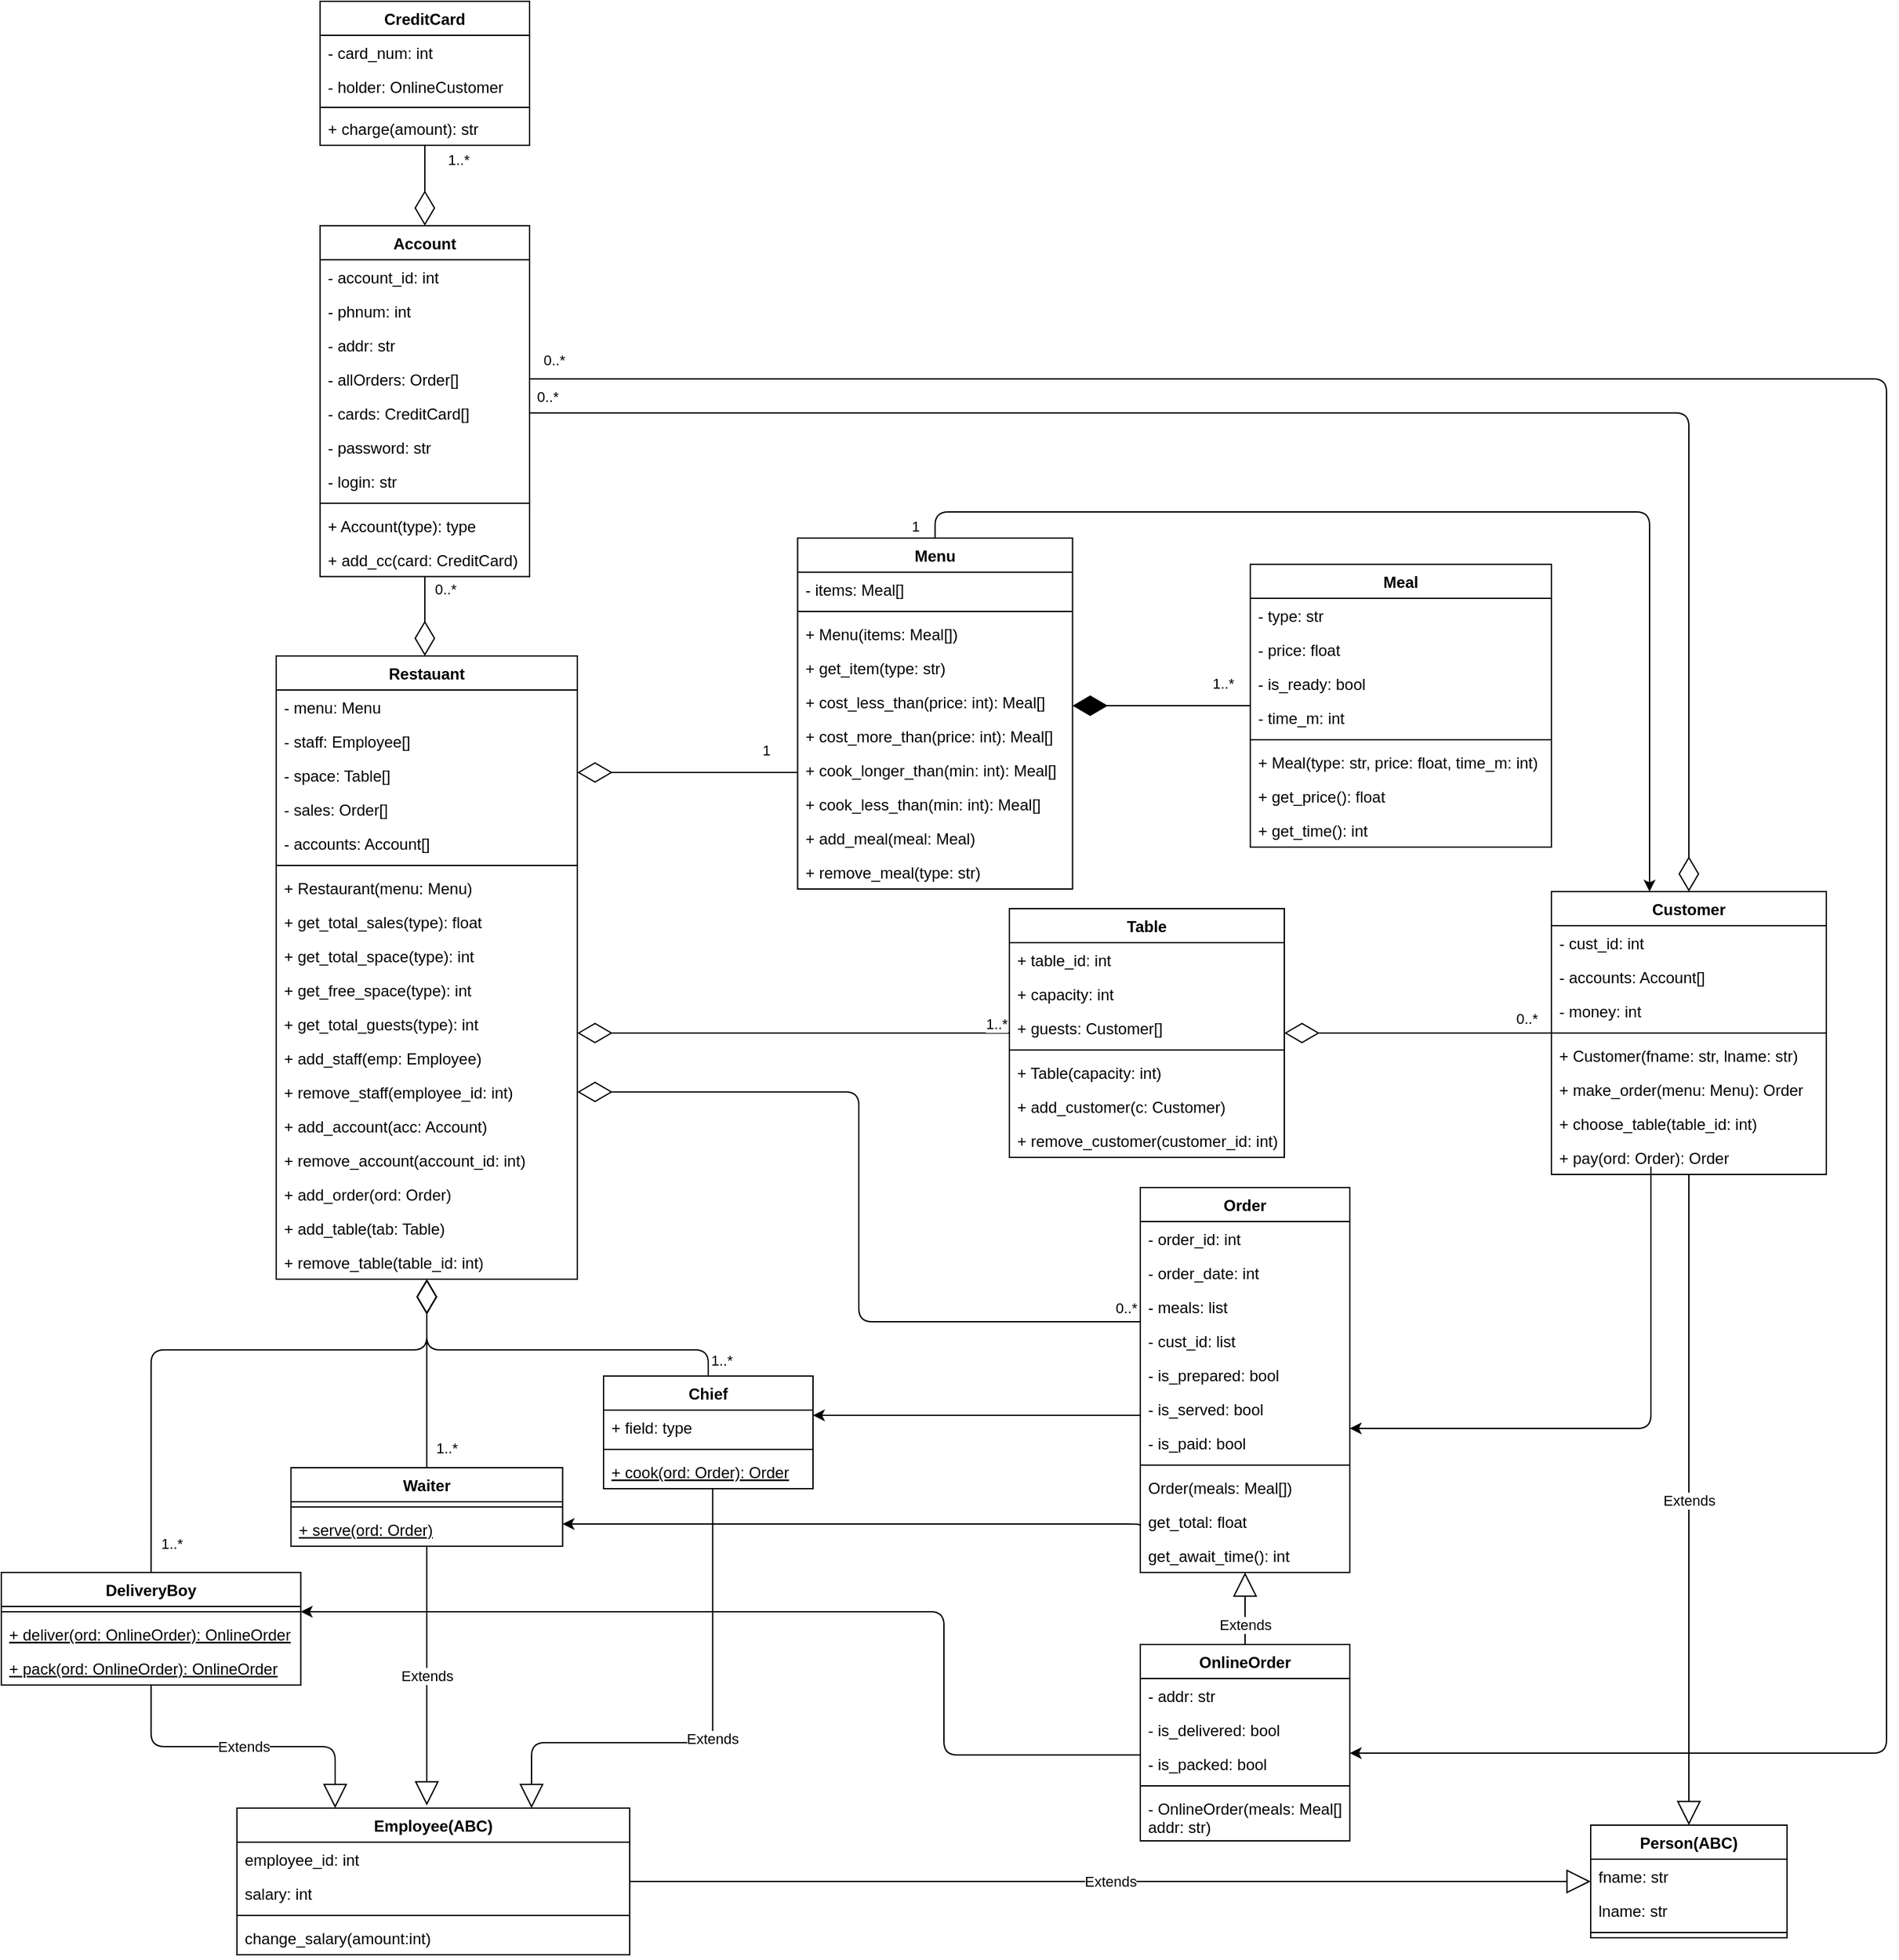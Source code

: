 <mxfile version="14.6.12" type="device"><diagram id="C5RBs43oDa-KdzZeNtuy" name="Page-1"><mxGraphModel dx="1482" dy="381" grid="1" gridSize="10" guides="1" tooltips="1" connect="1" arrows="1" fold="1" page="1" pageScale="1" pageWidth="827" pageHeight="1169" math="0" shadow="0"><root><mxCell id="WIyWlLk6GJQsqaUBKTNV-0"/><mxCell id="WIyWlLk6GJQsqaUBKTNV-1" parent="WIyWlLk6GJQsqaUBKTNV-0"/><mxCell id="6IVgwyMmgzkGukLWkvMQ-4" value="Table" style="swimlane;fontStyle=1;align=center;verticalAlign=top;childLayout=stackLayout;horizontal=1;startSize=26;horizontalStack=0;resizeParent=1;resizeParentMax=0;resizeLast=0;collapsible=1;marginBottom=0;" parent="WIyWlLk6GJQsqaUBKTNV-1" vertex="1"><mxGeometry x="280" y="1053" width="210" height="190" as="geometry"/></mxCell><mxCell id="6IVgwyMmgzkGukLWkvMQ-5" value="+ table_id: int" style="text;strokeColor=none;fillColor=none;align=left;verticalAlign=top;spacingLeft=4;spacingRight=4;overflow=hidden;rotatable=0;points=[[0,0.5],[1,0.5]];portConstraint=eastwest;" parent="6IVgwyMmgzkGukLWkvMQ-4" vertex="1"><mxGeometry y="26" width="210" height="26" as="geometry"/></mxCell><mxCell id="CscqqmLNK9t5abqorVkc-76" value="+ capacity: int" style="text;strokeColor=none;fillColor=none;align=left;verticalAlign=top;spacingLeft=4;spacingRight=4;overflow=hidden;rotatable=0;points=[[0,0.5],[1,0.5]];portConstraint=eastwest;" vertex="1" parent="6IVgwyMmgzkGukLWkvMQ-4"><mxGeometry y="52" width="210" height="26" as="geometry"/></mxCell><mxCell id="CscqqmLNK9t5abqorVkc-86" value="+ guests: Customer[]" style="text;strokeColor=none;fillColor=none;align=left;verticalAlign=top;spacingLeft=4;spacingRight=4;overflow=hidden;rotatable=0;points=[[0,0.5],[1,0.5]];portConstraint=eastwest;" vertex="1" parent="6IVgwyMmgzkGukLWkvMQ-4"><mxGeometry y="78" width="210" height="26" as="geometry"/></mxCell><mxCell id="6IVgwyMmgzkGukLWkvMQ-6" value="" style="line;strokeWidth=1;fillColor=none;align=left;verticalAlign=middle;spacingTop=-1;spacingLeft=3;spacingRight=3;rotatable=0;labelPosition=right;points=[];portConstraint=eastwest;" parent="6IVgwyMmgzkGukLWkvMQ-4" vertex="1"><mxGeometry y="104" width="210" height="8" as="geometry"/></mxCell><mxCell id="CscqqmLNK9t5abqorVkc-157" value="+ Table(capacity: int)" style="text;strokeColor=none;fillColor=none;align=left;verticalAlign=top;spacingLeft=4;spacingRight=4;overflow=hidden;rotatable=0;points=[[0,0.5],[1,0.5]];portConstraint=eastwest;" vertex="1" parent="6IVgwyMmgzkGukLWkvMQ-4"><mxGeometry y="112" width="210" height="26" as="geometry"/></mxCell><mxCell id="CscqqmLNK9t5abqorVkc-158" value="+ add_customer(c: Customer)" style="text;strokeColor=none;fillColor=none;align=left;verticalAlign=top;spacingLeft=4;spacingRight=4;overflow=hidden;rotatable=0;points=[[0,0.5],[1,0.5]];portConstraint=eastwest;" vertex="1" parent="6IVgwyMmgzkGukLWkvMQ-4"><mxGeometry y="138" width="210" height="26" as="geometry"/></mxCell><mxCell id="CscqqmLNK9t5abqorVkc-159" value="+ remove_customer(customer_id: int)" style="text;strokeColor=none;fillColor=none;align=left;verticalAlign=top;spacingLeft=4;spacingRight=4;overflow=hidden;rotatable=0;points=[[0,0.5],[1,0.5]];portConstraint=eastwest;" vertex="1" parent="6IVgwyMmgzkGukLWkvMQ-4"><mxGeometry y="164" width="210" height="26" as="geometry"/></mxCell><mxCell id="6IVgwyMmgzkGukLWkvMQ-8" value="Order" style="swimlane;fontStyle=1;align=center;verticalAlign=top;childLayout=stackLayout;horizontal=1;startSize=26;horizontalStack=0;resizeParent=1;resizeParentMax=0;resizeLast=0;collapsible=1;marginBottom=0;" parent="WIyWlLk6GJQsqaUBKTNV-1" vertex="1"><mxGeometry x="380" y="1266" width="160" height="294" as="geometry"/></mxCell><mxCell id="6IVgwyMmgzkGukLWkvMQ-9" value="- order_id: int" style="text;strokeColor=none;fillColor=none;align=left;verticalAlign=top;spacingLeft=4;spacingRight=4;overflow=hidden;rotatable=0;points=[[0,0.5],[1,0.5]];portConstraint=eastwest;" parent="6IVgwyMmgzkGukLWkvMQ-8" vertex="1"><mxGeometry y="26" width="160" height="26" as="geometry"/></mxCell><mxCell id="6IVgwyMmgzkGukLWkvMQ-184" value="- order_date: int" style="text;strokeColor=none;fillColor=none;align=left;verticalAlign=top;spacingLeft=4;spacingRight=4;overflow=hidden;rotatable=0;points=[[0,0.5],[1,0.5]];portConstraint=eastwest;" parent="6IVgwyMmgzkGukLWkvMQ-8" vertex="1"><mxGeometry y="52" width="160" height="26" as="geometry"/></mxCell><mxCell id="CscqqmLNK9t5abqorVkc-18" value="- meals: list" style="text;strokeColor=none;fillColor=none;align=left;verticalAlign=top;spacingLeft=4;spacingRight=4;overflow=hidden;rotatable=0;points=[[0,0.5],[1,0.5]];portConstraint=eastwest;" vertex="1" parent="6IVgwyMmgzkGukLWkvMQ-8"><mxGeometry y="78" width="160" height="26" as="geometry"/></mxCell><mxCell id="CscqqmLNK9t5abqorVkc-88" value="- cust_id: list" style="text;strokeColor=none;fillColor=none;align=left;verticalAlign=top;spacingLeft=4;spacingRight=4;overflow=hidden;rotatable=0;points=[[0,0.5],[1,0.5]];portConstraint=eastwest;" vertex="1" parent="6IVgwyMmgzkGukLWkvMQ-8"><mxGeometry y="104" width="160" height="26" as="geometry"/></mxCell><mxCell id="CscqqmLNK9t5abqorVkc-169" value="- is_prepared: bool" style="text;strokeColor=none;fillColor=none;align=left;verticalAlign=top;spacingLeft=4;spacingRight=4;overflow=hidden;rotatable=0;points=[[0,0.5],[1,0.5]];portConstraint=eastwest;" vertex="1" parent="6IVgwyMmgzkGukLWkvMQ-8"><mxGeometry y="130" width="160" height="26" as="geometry"/></mxCell><mxCell id="CscqqmLNK9t5abqorVkc-254" value="- is_served: bool" style="text;strokeColor=none;fillColor=none;align=left;verticalAlign=top;spacingLeft=4;spacingRight=4;overflow=hidden;rotatable=0;points=[[0,0.5],[1,0.5]];portConstraint=eastwest;" vertex="1" parent="6IVgwyMmgzkGukLWkvMQ-8"><mxGeometry y="156" width="160" height="26" as="geometry"/></mxCell><mxCell id="CscqqmLNK9t5abqorVkc-255" value="- is_paid: bool" style="text;strokeColor=none;fillColor=none;align=left;verticalAlign=top;spacingLeft=4;spacingRight=4;overflow=hidden;rotatable=0;points=[[0,0.5],[1,0.5]];portConstraint=eastwest;" vertex="1" parent="6IVgwyMmgzkGukLWkvMQ-8"><mxGeometry y="182" width="160" height="26" as="geometry"/></mxCell><mxCell id="6IVgwyMmgzkGukLWkvMQ-10" value="" style="line;strokeWidth=1;fillColor=none;align=left;verticalAlign=middle;spacingTop=-1;spacingLeft=3;spacingRight=3;rotatable=0;labelPosition=right;points=[];portConstraint=eastwest;" parent="6IVgwyMmgzkGukLWkvMQ-8" vertex="1"><mxGeometry y="208" width="160" height="8" as="geometry"/></mxCell><mxCell id="CscqqmLNK9t5abqorVkc-39" value="Order(meals: Meal[])" style="text;strokeColor=none;fillColor=none;align=left;verticalAlign=top;spacingLeft=4;spacingRight=4;overflow=hidden;rotatable=0;points=[[0,0.5],[1,0.5]];portConstraint=eastwest;" vertex="1" parent="6IVgwyMmgzkGukLWkvMQ-8"><mxGeometry y="216" width="160" height="26" as="geometry"/></mxCell><mxCell id="CscqqmLNK9t5abqorVkc-35" value="get_total: float" style="text;strokeColor=none;fillColor=none;align=left;verticalAlign=top;spacingLeft=4;spacingRight=4;overflow=hidden;rotatable=0;points=[[0,0.5],[1,0.5]];portConstraint=eastwest;" vertex="1" parent="6IVgwyMmgzkGukLWkvMQ-8"><mxGeometry y="242" width="160" height="26" as="geometry"/></mxCell><mxCell id="CscqqmLNK9t5abqorVkc-48" value="get_await_time(): int" style="text;strokeColor=none;fillColor=none;align=left;verticalAlign=top;spacingLeft=4;spacingRight=4;overflow=hidden;rotatable=0;points=[[0,0.5],[1,0.5]];portConstraint=eastwest;" vertex="1" parent="6IVgwyMmgzkGukLWkvMQ-8"><mxGeometry y="268" width="160" height="26" as="geometry"/></mxCell><mxCell id="6IVgwyMmgzkGukLWkvMQ-28" value="Person(ABC)" style="swimlane;fontStyle=1;align=center;verticalAlign=top;childLayout=stackLayout;horizontal=1;startSize=26;horizontalStack=0;resizeParent=1;resizeParentMax=0;resizeLast=0;collapsible=1;marginBottom=0;" parent="WIyWlLk6GJQsqaUBKTNV-1" vertex="1"><mxGeometry x="724" y="1753" width="150" height="86" as="geometry"/></mxCell><mxCell id="6IVgwyMmgzkGukLWkvMQ-29" value="fname: str" style="text;strokeColor=none;fillColor=none;align=left;verticalAlign=top;spacingLeft=4;spacingRight=4;overflow=hidden;rotatable=0;points=[[0,0.5],[1,0.5]];portConstraint=eastwest;" parent="6IVgwyMmgzkGukLWkvMQ-28" vertex="1"><mxGeometry y="26" width="150" height="26" as="geometry"/></mxCell><mxCell id="6IVgwyMmgzkGukLWkvMQ-136" value="lname: str" style="text;strokeColor=none;fillColor=none;align=left;verticalAlign=top;spacingLeft=4;spacingRight=4;overflow=hidden;rotatable=0;points=[[0,0.5],[1,0.5]];portConstraint=eastwest;" parent="6IVgwyMmgzkGukLWkvMQ-28" vertex="1"><mxGeometry y="52" width="150" height="26" as="geometry"/></mxCell><mxCell id="6IVgwyMmgzkGukLWkvMQ-30" value="" style="line;strokeWidth=1;fillColor=none;align=left;verticalAlign=middle;spacingTop=-1;spacingLeft=3;spacingRight=3;rotatable=0;labelPosition=right;points=[];portConstraint=eastwest;" parent="6IVgwyMmgzkGukLWkvMQ-28" vertex="1"><mxGeometry y="78" width="150" height="8" as="geometry"/></mxCell><mxCell id="6IVgwyMmgzkGukLWkvMQ-32" value="Customer" style="swimlane;fontStyle=1;align=center;verticalAlign=top;childLayout=stackLayout;horizontal=1;startSize=26;horizontalStack=0;resizeParent=1;resizeParentMax=0;resizeLast=0;collapsible=1;marginBottom=0;" parent="WIyWlLk6GJQsqaUBKTNV-1" vertex="1"><mxGeometry x="694" y="1040" width="210" height="216" as="geometry"/></mxCell><mxCell id="6IVgwyMmgzkGukLWkvMQ-33" value="- cust_id: int" style="text;strokeColor=none;fillColor=none;align=left;verticalAlign=top;spacingLeft=4;spacingRight=4;overflow=hidden;rotatable=0;points=[[0,0.5],[1,0.5]];portConstraint=eastwest;" parent="6IVgwyMmgzkGukLWkvMQ-32" vertex="1"><mxGeometry y="26" width="210" height="26" as="geometry"/></mxCell><mxCell id="CscqqmLNK9t5abqorVkc-150" value="- accounts: Account[]" style="text;strokeColor=none;fillColor=none;align=left;verticalAlign=top;spacingLeft=4;spacingRight=4;overflow=hidden;rotatable=0;points=[[0,0.5],[1,0.5]];portConstraint=eastwest;" vertex="1" parent="6IVgwyMmgzkGukLWkvMQ-32"><mxGeometry y="52" width="210" height="26" as="geometry"/></mxCell><mxCell id="CscqqmLNK9t5abqorVkc-168" value="- money: int" style="text;strokeColor=none;fillColor=none;align=left;verticalAlign=top;spacingLeft=4;spacingRight=4;overflow=hidden;rotatable=0;points=[[0,0.5],[1,0.5]];portConstraint=eastwest;" vertex="1" parent="6IVgwyMmgzkGukLWkvMQ-32"><mxGeometry y="78" width="210" height="26" as="geometry"/></mxCell><mxCell id="6IVgwyMmgzkGukLWkvMQ-34" value="" style="line;strokeWidth=1;fillColor=none;align=left;verticalAlign=middle;spacingTop=-1;spacingLeft=3;spacingRight=3;rotatable=0;labelPosition=right;points=[];portConstraint=eastwest;" parent="6IVgwyMmgzkGukLWkvMQ-32" vertex="1"><mxGeometry y="104" width="210" height="8" as="geometry"/></mxCell><mxCell id="CscqqmLNK9t5abqorVkc-21" value="+ Customer(fname: str, lname: str)" style="text;strokeColor=none;fillColor=none;align=left;verticalAlign=top;spacingLeft=4;spacingRight=4;overflow=hidden;rotatable=0;points=[[0,0.5],[1,0.5]];portConstraint=eastwest;" vertex="1" parent="6IVgwyMmgzkGukLWkvMQ-32"><mxGeometry y="112" width="210" height="26" as="geometry"/></mxCell><mxCell id="CscqqmLNK9t5abqorVkc-41" value="+ make_order(menu: Menu): Order" style="text;strokeColor=none;fillColor=none;align=left;verticalAlign=top;spacingLeft=4;spacingRight=4;overflow=hidden;rotatable=0;points=[[0,0.5],[1,0.5]];portConstraint=eastwest;" vertex="1" parent="6IVgwyMmgzkGukLWkvMQ-32"><mxGeometry y="138" width="210" height="26" as="geometry"/></mxCell><mxCell id="CscqqmLNK9t5abqorVkc-36" value="+ choose_table(table_id: int)" style="text;strokeColor=none;fillColor=none;align=left;verticalAlign=top;spacingLeft=4;spacingRight=4;overflow=hidden;rotatable=0;points=[[0,0.5],[1,0.5]];portConstraint=eastwest;" vertex="1" parent="6IVgwyMmgzkGukLWkvMQ-32"><mxGeometry y="164" width="210" height="26" as="geometry"/></mxCell><mxCell id="CscqqmLNK9t5abqorVkc-256" value="+ pay(ord: Order): Order" style="text;strokeColor=none;fillColor=none;align=left;verticalAlign=top;spacingLeft=4;spacingRight=4;overflow=hidden;rotatable=0;points=[[0,0.5],[1,0.5]];portConstraint=eastwest;" vertex="1" parent="6IVgwyMmgzkGukLWkvMQ-32"><mxGeometry y="190" width="210" height="26" as="geometry"/></mxCell><mxCell id="6IVgwyMmgzkGukLWkvMQ-36" value="Employee(ABC)" style="swimlane;fontStyle=1;align=center;verticalAlign=top;childLayout=stackLayout;horizontal=1;startSize=26;horizontalStack=0;resizeParent=1;resizeParentMax=0;resizeLast=0;collapsible=1;marginBottom=0;" parent="WIyWlLk6GJQsqaUBKTNV-1" vertex="1"><mxGeometry x="-310" y="1740" width="300" height="112" as="geometry"/></mxCell><mxCell id="O6WLs0BaMS3x6yio9JV_-1" value="employee_id: int" style="text;strokeColor=none;fillColor=none;align=left;verticalAlign=top;spacingLeft=4;spacingRight=4;overflow=hidden;rotatable=0;points=[[0,0.5],[1,0.5]];portConstraint=eastwest;" parent="6IVgwyMmgzkGukLWkvMQ-36" vertex="1"><mxGeometry y="26" width="300" height="26" as="geometry"/></mxCell><mxCell id="6IVgwyMmgzkGukLWkvMQ-37" value="salary: int" style="text;strokeColor=none;fillColor=none;align=left;verticalAlign=top;spacingLeft=4;spacingRight=4;overflow=hidden;rotatable=0;points=[[0,0.5],[1,0.5]];portConstraint=eastwest;" parent="6IVgwyMmgzkGukLWkvMQ-36" vertex="1"><mxGeometry y="52" width="300" height="26" as="geometry"/></mxCell><mxCell id="6IVgwyMmgzkGukLWkvMQ-38" value="" style="line;strokeWidth=1;fillColor=none;align=left;verticalAlign=middle;spacingTop=-1;spacingLeft=3;spacingRight=3;rotatable=0;labelPosition=right;points=[];portConstraint=eastwest;" parent="6IVgwyMmgzkGukLWkvMQ-36" vertex="1"><mxGeometry y="78" width="300" height="8" as="geometry"/></mxCell><mxCell id="CscqqmLNK9t5abqorVkc-58" value="change_salary(amount:int)" style="text;strokeColor=none;fillColor=none;align=left;verticalAlign=top;spacingLeft=4;spacingRight=4;overflow=hidden;rotatable=0;points=[[0,0.5],[1,0.5]];portConstraint=eastwest;" vertex="1" parent="6IVgwyMmgzkGukLWkvMQ-36"><mxGeometry y="86" width="300" height="26" as="geometry"/></mxCell><mxCell id="6IVgwyMmgzkGukLWkvMQ-45" value="Waiter" style="swimlane;fontStyle=1;align=center;verticalAlign=top;childLayout=stackLayout;horizontal=1;startSize=26;horizontalStack=0;resizeParent=1;resizeParentMax=0;resizeLast=0;collapsible=1;marginBottom=0;" parent="WIyWlLk6GJQsqaUBKTNV-1" vertex="1"><mxGeometry x="-268.75" y="1480" width="207.5" height="60" as="geometry"/></mxCell><mxCell id="6IVgwyMmgzkGukLWkvMQ-47" value="" style="line;strokeWidth=1;fillColor=none;align=left;verticalAlign=middle;spacingTop=-1;spacingLeft=3;spacingRight=3;rotatable=0;labelPosition=right;points=[];portConstraint=eastwest;" parent="6IVgwyMmgzkGukLWkvMQ-45" vertex="1"><mxGeometry y="26" width="207.5" height="8" as="geometry"/></mxCell><mxCell id="CscqqmLNK9t5abqorVkc-20" value="+ serve(ord: Order)" style="text;strokeColor=none;fillColor=none;align=left;verticalAlign=top;spacingLeft=4;spacingRight=4;overflow=hidden;rotatable=0;points=[[0,0.5],[1,0.5]];portConstraint=eastwest;fontStyle=4" vertex="1" parent="6IVgwyMmgzkGukLWkvMQ-45"><mxGeometry y="34" width="207.5" height="26" as="geometry"/></mxCell><mxCell id="6IVgwyMmgzkGukLWkvMQ-66" value="CreditCard" style="swimlane;fontStyle=1;align=center;verticalAlign=top;childLayout=stackLayout;horizontal=1;startSize=26;horizontalStack=0;resizeParent=1;resizeParentMax=0;resizeLast=0;collapsible=1;marginBottom=0;" parent="WIyWlLk6GJQsqaUBKTNV-1" vertex="1"><mxGeometry x="-246.5" y="360" width="160" height="110" as="geometry"/></mxCell><mxCell id="6IVgwyMmgzkGukLWkvMQ-141" value="- card_num: int" style="text;strokeColor=none;fillColor=none;align=left;verticalAlign=top;spacingLeft=4;spacingRight=4;overflow=hidden;rotatable=0;points=[[0,0.5],[1,0.5]];portConstraint=eastwest;" parent="6IVgwyMmgzkGukLWkvMQ-66" vertex="1"><mxGeometry y="26" width="160" height="26" as="geometry"/></mxCell><mxCell id="6IVgwyMmgzkGukLWkvMQ-142" value="- holder: OnlineCustomer" style="text;strokeColor=none;fillColor=none;align=left;verticalAlign=top;spacingLeft=4;spacingRight=4;overflow=hidden;rotatable=0;points=[[0,0.5],[1,0.5]];portConstraint=eastwest;" parent="6IVgwyMmgzkGukLWkvMQ-66" vertex="1"><mxGeometry y="52" width="160" height="26" as="geometry"/></mxCell><mxCell id="6IVgwyMmgzkGukLWkvMQ-68" value="" style="line;strokeWidth=1;fillColor=none;align=left;verticalAlign=middle;spacingTop=-1;spacingLeft=3;spacingRight=3;rotatable=0;labelPosition=right;points=[];portConstraint=eastwest;" parent="6IVgwyMmgzkGukLWkvMQ-66" vertex="1"><mxGeometry y="78" width="160" height="6" as="geometry"/></mxCell><mxCell id="CscqqmLNK9t5abqorVkc-16" value="+ charge(amount): str" style="text;strokeColor=none;fillColor=none;align=left;verticalAlign=top;spacingLeft=4;spacingRight=4;overflow=hidden;rotatable=0;points=[[0,0.5],[1,0.5]];portConstraint=eastwest;" vertex="1" parent="6IVgwyMmgzkGukLWkvMQ-66"><mxGeometry y="84" width="160" height="26" as="geometry"/></mxCell><mxCell id="6IVgwyMmgzkGukLWkvMQ-150" value="OnlineOrder" style="swimlane;fontStyle=1;align=center;verticalAlign=top;childLayout=stackLayout;horizontal=1;startSize=26;horizontalStack=0;resizeParent=1;resizeParentMax=0;resizeLast=0;collapsible=1;marginBottom=0;" parent="WIyWlLk6GJQsqaUBKTNV-1" vertex="1"><mxGeometry x="380" y="1615" width="160" height="150" as="geometry"/></mxCell><mxCell id="CscqqmLNK9t5abqorVkc-70" value="- addr: str" style="text;strokeColor=none;fillColor=none;align=left;verticalAlign=top;spacingLeft=4;spacingRight=4;overflow=hidden;rotatable=0;points=[[0,0.5],[1,0.5]];portConstraint=eastwest;" vertex="1" parent="6IVgwyMmgzkGukLWkvMQ-150"><mxGeometry y="26" width="160" height="26" as="geometry"/></mxCell><mxCell id="CscqqmLNK9t5abqorVkc-72" value="- is_delivered: bool" style="text;strokeColor=none;fillColor=none;align=left;verticalAlign=top;spacingLeft=4;spacingRight=4;overflow=hidden;rotatable=0;points=[[0,0.5],[1,0.5]];portConstraint=eastwest;" vertex="1" parent="6IVgwyMmgzkGukLWkvMQ-150"><mxGeometry y="52" width="160" height="26" as="geometry"/></mxCell><mxCell id="CscqqmLNK9t5abqorVkc-266" value="- is_packed: bool" style="text;strokeColor=none;fillColor=none;align=left;verticalAlign=top;spacingLeft=4;spacingRight=4;overflow=hidden;rotatable=0;points=[[0,0.5],[1,0.5]];portConstraint=eastwest;" vertex="1" parent="6IVgwyMmgzkGukLWkvMQ-150"><mxGeometry y="78" width="160" height="26" as="geometry"/></mxCell><mxCell id="6IVgwyMmgzkGukLWkvMQ-152" value="" style="line;strokeWidth=1;fillColor=none;align=left;verticalAlign=middle;spacingTop=-1;spacingLeft=3;spacingRight=3;rotatable=0;labelPosition=right;points=[];portConstraint=eastwest;" parent="6IVgwyMmgzkGukLWkvMQ-150" vertex="1"><mxGeometry y="104" width="160" height="8" as="geometry"/></mxCell><mxCell id="CscqqmLNK9t5abqorVkc-83" value="- OnlineOrder(meals: Meal[], &#10;addr: str)" style="text;strokeColor=none;fillColor=none;align=left;verticalAlign=top;spacingLeft=4;spacingRight=4;overflow=hidden;rotatable=0;points=[[0,0.5],[1,0.5]];portConstraint=eastwest;" vertex="1" parent="6IVgwyMmgzkGukLWkvMQ-150"><mxGeometry y="112" width="160" height="38" as="geometry"/></mxCell><mxCell id="CscqqmLNK9t5abqorVkc-22" value="Meal" style="swimlane;fontStyle=1;align=center;verticalAlign=top;childLayout=stackLayout;horizontal=1;startSize=26;horizontalStack=0;resizeParent=1;resizeParentMax=0;resizeLast=0;collapsible=1;marginBottom=0;" vertex="1" parent="WIyWlLk6GJQsqaUBKTNV-1"><mxGeometry x="464" y="790" width="230" height="216" as="geometry"/></mxCell><mxCell id="CscqqmLNK9t5abqorVkc-23" value="- type: str" style="text;strokeColor=none;fillColor=none;align=left;verticalAlign=top;spacingLeft=4;spacingRight=4;overflow=hidden;rotatable=0;points=[[0,0.5],[1,0.5]];portConstraint=eastwest;" vertex="1" parent="CscqqmLNK9t5abqorVkc-22"><mxGeometry y="26" width="230" height="26" as="geometry"/></mxCell><mxCell id="CscqqmLNK9t5abqorVkc-26" value="- price: float" style="text;strokeColor=none;fillColor=none;align=left;verticalAlign=top;spacingLeft=4;spacingRight=4;overflow=hidden;rotatable=0;points=[[0,0.5],[1,0.5]];portConstraint=eastwest;" vertex="1" parent="CscqqmLNK9t5abqorVkc-22"><mxGeometry y="52" width="230" height="26" as="geometry"/></mxCell><mxCell id="CscqqmLNK9t5abqorVkc-60" value="- is_ready: bool" style="text;strokeColor=none;fillColor=none;align=left;verticalAlign=top;spacingLeft=4;spacingRight=4;overflow=hidden;rotatable=0;points=[[0,0.5],[1,0.5]];portConstraint=eastwest;" vertex="1" parent="CscqqmLNK9t5abqorVkc-22"><mxGeometry y="78" width="230" height="26" as="geometry"/></mxCell><mxCell id="CscqqmLNK9t5abqorVkc-46" value="- time_m: int" style="text;strokeColor=none;fillColor=none;align=left;verticalAlign=top;spacingLeft=4;spacingRight=4;overflow=hidden;rotatable=0;points=[[0,0.5],[1,0.5]];portConstraint=eastwest;" vertex="1" parent="CscqqmLNK9t5abqorVkc-22"><mxGeometry y="104" width="230" height="26" as="geometry"/></mxCell><mxCell id="CscqqmLNK9t5abqorVkc-24" value="" style="line;strokeWidth=1;fillColor=none;align=left;verticalAlign=middle;spacingTop=-1;spacingLeft=3;spacingRight=3;rotatable=0;labelPosition=right;points=[];portConstraint=eastwest;" vertex="1" parent="CscqqmLNK9t5abqorVkc-22"><mxGeometry y="130" width="230" height="8" as="geometry"/></mxCell><mxCell id="CscqqmLNK9t5abqorVkc-47" value="+ Meal(type: str, price: float, time_m: int)" style="text;strokeColor=none;fillColor=none;align=left;verticalAlign=top;spacingLeft=4;spacingRight=4;overflow=hidden;rotatable=0;points=[[0,0.5],[1,0.5]];portConstraint=eastwest;" vertex="1" parent="CscqqmLNK9t5abqorVkc-22"><mxGeometry y="138" width="230" height="26" as="geometry"/></mxCell><mxCell id="CscqqmLNK9t5abqorVkc-25" value="+ get_price(): float" style="text;strokeColor=none;fillColor=none;align=left;verticalAlign=top;spacingLeft=4;spacingRight=4;overflow=hidden;rotatable=0;points=[[0,0.5],[1,0.5]];portConstraint=eastwest;" vertex="1" parent="CscqqmLNK9t5abqorVkc-22"><mxGeometry y="164" width="230" height="26" as="geometry"/></mxCell><mxCell id="CscqqmLNK9t5abqorVkc-49" value="+ get_time(): int" style="text;strokeColor=none;fillColor=none;align=left;verticalAlign=top;spacingLeft=4;spacingRight=4;overflow=hidden;rotatable=0;points=[[0,0.5],[1,0.5]];portConstraint=eastwest;" vertex="1" parent="CscqqmLNK9t5abqorVkc-22"><mxGeometry y="190" width="230" height="26" as="geometry"/></mxCell><mxCell id="CscqqmLNK9t5abqorVkc-81" value="" style="endArrow=diamondThin;endFill=0;endSize=24;html=1;edgeStyle=elbowEdgeStyle;elbow=vertical;" edge="1" parent="WIyWlLk6GJQsqaUBKTNV-1" source="6IVgwyMmgzkGukLWkvMQ-66" target="CscqqmLNK9t5abqorVkc-89"><mxGeometry width="160" relative="1" as="geometry"><mxPoint x="-321.5" y="470" as="sourcePoint"/><mxPoint x="-161.5" y="470" as="targetPoint"/></mxGeometry></mxCell><mxCell id="CscqqmLNK9t5abqorVkc-82" value="1..*" style="edgeLabel;html=1;align=center;verticalAlign=middle;resizable=0;points=[];" vertex="1" connectable="0" parent="CscqqmLNK9t5abqorVkc-81"><mxGeometry x="-0.789" y="3" relative="1" as="geometry"><mxPoint x="22" y="4" as="offset"/></mxGeometry></mxCell><mxCell id="CscqqmLNK9t5abqorVkc-89" value="Account" style="swimlane;fontStyle=1;align=center;verticalAlign=top;childLayout=stackLayout;horizontal=1;startSize=26;horizontalStack=0;resizeParent=1;resizeParentMax=0;resizeLast=0;collapsible=1;marginBottom=0;" vertex="1" parent="WIyWlLk6GJQsqaUBKTNV-1"><mxGeometry x="-246.5" y="531.41" width="160" height="268" as="geometry"/></mxCell><mxCell id="6IVgwyMmgzkGukLWkvMQ-143" value="- account_id: int" style="text;strokeColor=none;fillColor=none;align=left;verticalAlign=top;spacingLeft=4;spacingRight=4;overflow=hidden;rotatable=0;points=[[0,0.5],[1,0.5]];portConstraint=eastwest;" parent="CscqqmLNK9t5abqorVkc-89" vertex="1"><mxGeometry y="26" width="160" height="26" as="geometry"/></mxCell><mxCell id="6IVgwyMmgzkGukLWkvMQ-137" value="- phnum: int" style="text;strokeColor=none;fillColor=none;align=left;verticalAlign=top;spacingLeft=4;spacingRight=4;overflow=hidden;rotatable=0;points=[[0,0.5],[1,0.5]];portConstraint=eastwest;" parent="CscqqmLNK9t5abqorVkc-89" vertex="1"><mxGeometry y="52" width="160" height="26" as="geometry"/></mxCell><mxCell id="6IVgwyMmgzkGukLWkvMQ-138" value="- addr: str" style="text;strokeColor=none;fillColor=none;align=left;verticalAlign=top;spacingLeft=4;spacingRight=4;overflow=hidden;rotatable=0;points=[[0,0.5],[1,0.5]];portConstraint=eastwest;" parent="CscqqmLNK9t5abqorVkc-89" vertex="1"><mxGeometry y="78" width="160" height="26" as="geometry"/></mxCell><mxCell id="CscqqmLNK9t5abqorVkc-55" value="- allOrders: Order[]" style="text;strokeColor=none;fillColor=none;align=left;verticalAlign=top;spacingLeft=4;spacingRight=4;overflow=hidden;rotatable=0;points=[[0,0.5],[1,0.5]];portConstraint=eastwest;" vertex="1" parent="CscqqmLNK9t5abqorVkc-89"><mxGeometry y="104" width="160" height="26" as="geometry"/></mxCell><mxCell id="CscqqmLNK9t5abqorVkc-51" value="- cards: CreditCard[]" style="text;strokeColor=none;fillColor=none;align=left;verticalAlign=top;spacingLeft=4;spacingRight=4;overflow=hidden;rotatable=0;points=[[0,0.5],[1,0.5]];portConstraint=eastwest;" vertex="1" parent="CscqqmLNK9t5abqorVkc-89"><mxGeometry y="130" width="160" height="26" as="geometry"/></mxCell><mxCell id="CscqqmLNK9t5abqorVkc-73" value="- password: str" style="text;strokeColor=none;fillColor=none;align=left;verticalAlign=top;spacingLeft=4;spacingRight=4;overflow=hidden;rotatable=0;points=[[0,0.5],[1,0.5]];portConstraint=eastwest;" vertex="1" parent="CscqqmLNK9t5abqorVkc-89"><mxGeometry y="156" width="160" height="26" as="geometry"/></mxCell><mxCell id="6IVgwyMmgzkGukLWkvMQ-88" value="- login: str" style="text;strokeColor=none;fillColor=none;align=left;verticalAlign=top;spacingLeft=4;spacingRight=4;overflow=hidden;rotatable=0;points=[[0,0.5],[1,0.5]];portConstraint=eastwest;" parent="CscqqmLNK9t5abqorVkc-89" vertex="1"><mxGeometry y="182" width="160" height="26" as="geometry"/></mxCell><mxCell id="CscqqmLNK9t5abqorVkc-91" value="" style="line;strokeWidth=1;fillColor=none;align=left;verticalAlign=middle;spacingTop=-1;spacingLeft=3;spacingRight=3;rotatable=0;labelPosition=right;points=[];portConstraint=eastwest;" vertex="1" parent="CscqqmLNK9t5abqorVkc-89"><mxGeometry y="208" width="160" height="8" as="geometry"/></mxCell><mxCell id="CscqqmLNK9t5abqorVkc-92" value="+ Account(type): type" style="text;strokeColor=none;fillColor=none;align=left;verticalAlign=top;spacingLeft=4;spacingRight=4;overflow=hidden;rotatable=0;points=[[0,0.5],[1,0.5]];portConstraint=eastwest;" vertex="1" parent="CscqqmLNK9t5abqorVkc-89"><mxGeometry y="216" width="160" height="26" as="geometry"/></mxCell><mxCell id="CscqqmLNK9t5abqorVkc-252" value="+ add_cc(card: CreditCard)" style="text;strokeColor=none;fillColor=none;align=left;verticalAlign=top;spacingLeft=4;spacingRight=4;overflow=hidden;rotatable=0;points=[[0,0.5],[1,0.5]];portConstraint=eastwest;" vertex="1" parent="CscqqmLNK9t5abqorVkc-89"><mxGeometry y="242" width="160" height="26" as="geometry"/></mxCell><mxCell id="CscqqmLNK9t5abqorVkc-95" value="Restauant" style="swimlane;fontStyle=1;align=center;verticalAlign=top;childLayout=stackLayout;horizontal=1;startSize=26;horizontalStack=0;resizeParent=1;resizeParentMax=0;resizeLast=0;collapsible=1;marginBottom=0;" vertex="1" parent="WIyWlLk6GJQsqaUBKTNV-1"><mxGeometry x="-280" y="860" width="230" height="476" as="geometry"/></mxCell><mxCell id="CscqqmLNK9t5abqorVkc-96" value="- menu: Menu" style="text;strokeColor=none;fillColor=none;align=left;verticalAlign=top;spacingLeft=4;spacingRight=4;overflow=hidden;rotatable=0;points=[[0,0.5],[1,0.5]];portConstraint=eastwest;" vertex="1" parent="CscqqmLNK9t5abqorVkc-95"><mxGeometry y="26" width="230" height="26" as="geometry"/></mxCell><mxCell id="CscqqmLNK9t5abqorVkc-100" value="- staff: Employee[]" style="text;strokeColor=none;fillColor=none;align=left;verticalAlign=top;spacingLeft=4;spacingRight=4;overflow=hidden;rotatable=0;points=[[0,0.5],[1,0.5]];portConstraint=eastwest;" vertex="1" parent="CscqqmLNK9t5abqorVkc-95"><mxGeometry y="52" width="230" height="26" as="geometry"/></mxCell><mxCell id="CscqqmLNK9t5abqorVkc-101" value="- space: Table[]" style="text;strokeColor=none;fillColor=none;align=left;verticalAlign=top;spacingLeft=4;spacingRight=4;overflow=hidden;rotatable=0;points=[[0,0.5],[1,0.5]];portConstraint=eastwest;" vertex="1" parent="CscqqmLNK9t5abqorVkc-95"><mxGeometry y="78" width="230" height="26" as="geometry"/></mxCell><mxCell id="CscqqmLNK9t5abqorVkc-179" value="- sales: Order[]" style="text;strokeColor=none;fillColor=none;align=left;verticalAlign=top;spacingLeft=4;spacingRight=4;overflow=hidden;rotatable=0;points=[[0,0.5],[1,0.5]];portConstraint=eastwest;" vertex="1" parent="CscqqmLNK9t5abqorVkc-95"><mxGeometry y="104" width="230" height="26" as="geometry"/></mxCell><mxCell id="CscqqmLNK9t5abqorVkc-104" value="- accounts: Account[]" style="text;strokeColor=none;fillColor=none;align=left;verticalAlign=top;spacingLeft=4;spacingRight=4;overflow=hidden;rotatable=0;points=[[0,0.5],[1,0.5]];portConstraint=eastwest;" vertex="1" parent="CscqqmLNK9t5abqorVkc-95"><mxGeometry y="130" width="230" height="26" as="geometry"/></mxCell><mxCell id="CscqqmLNK9t5abqorVkc-97" value="" style="line;strokeWidth=1;fillColor=none;align=left;verticalAlign=middle;spacingTop=-1;spacingLeft=3;spacingRight=3;rotatable=0;labelPosition=right;points=[];portConstraint=eastwest;" vertex="1" parent="CscqqmLNK9t5abqorVkc-95"><mxGeometry y="156" width="230" height="8" as="geometry"/></mxCell><mxCell id="CscqqmLNK9t5abqorVkc-106" value="+ Restaurant(menu: Menu)" style="text;strokeColor=none;fillColor=none;align=left;verticalAlign=top;spacingLeft=4;spacingRight=4;overflow=hidden;rotatable=0;points=[[0,0.5],[1,0.5]];portConstraint=eastwest;" vertex="1" parent="CscqqmLNK9t5abqorVkc-95"><mxGeometry y="164" width="230" height="26" as="geometry"/></mxCell><mxCell id="CscqqmLNK9t5abqorVkc-98" value="+ get_total_sales(type): float" style="text;strokeColor=none;fillColor=none;align=left;verticalAlign=top;spacingLeft=4;spacingRight=4;overflow=hidden;rotatable=0;points=[[0,0.5],[1,0.5]];portConstraint=eastwest;" vertex="1" parent="CscqqmLNK9t5abqorVkc-95"><mxGeometry y="190" width="230" height="26" as="geometry"/></mxCell><mxCell id="CscqqmLNK9t5abqorVkc-117" value="+ get_total_space(type): int" style="text;strokeColor=none;fillColor=none;align=left;verticalAlign=top;spacingLeft=4;spacingRight=4;overflow=hidden;rotatable=0;points=[[0,0.5],[1,0.5]];portConstraint=eastwest;" vertex="1" parent="CscqqmLNK9t5abqorVkc-95"><mxGeometry y="216" width="230" height="26" as="geometry"/></mxCell><mxCell id="CscqqmLNK9t5abqorVkc-165" value="+ get_free_space(type): int" style="text;strokeColor=none;fillColor=none;align=left;verticalAlign=top;spacingLeft=4;spacingRight=4;overflow=hidden;rotatable=0;points=[[0,0.5],[1,0.5]];portConstraint=eastwest;" vertex="1" parent="CscqqmLNK9t5abqorVkc-95"><mxGeometry y="242" width="230" height="26" as="geometry"/></mxCell><mxCell id="CscqqmLNK9t5abqorVkc-147" value="+ get_total_guests(type): int" style="text;strokeColor=none;fillColor=none;align=left;verticalAlign=top;spacingLeft=4;spacingRight=4;overflow=hidden;rotatable=0;points=[[0,0.5],[1,0.5]];portConstraint=eastwest;" vertex="1" parent="CscqqmLNK9t5abqorVkc-95"><mxGeometry y="268" width="230" height="26" as="geometry"/></mxCell><mxCell id="CscqqmLNK9t5abqorVkc-118" value="+ add_staff(emp: Employee)" style="text;strokeColor=none;fillColor=none;align=left;verticalAlign=top;spacingLeft=4;spacingRight=4;overflow=hidden;rotatable=0;points=[[0,0.5],[1,0.5]];portConstraint=eastwest;" vertex="1" parent="CscqqmLNK9t5abqorVkc-95"><mxGeometry y="294" width="230" height="26" as="geometry"/></mxCell><mxCell id="CscqqmLNK9t5abqorVkc-119" value="+ remove_staff(employee_id: int)" style="text;strokeColor=none;fillColor=none;align=left;verticalAlign=top;spacingLeft=4;spacingRight=4;overflow=hidden;rotatable=0;points=[[0,0.5],[1,0.5]];portConstraint=eastwest;" vertex="1" parent="CscqqmLNK9t5abqorVkc-95"><mxGeometry y="320" width="230" height="26" as="geometry"/></mxCell><mxCell id="CscqqmLNK9t5abqorVkc-153" value="+ add_account(acc: Account)" style="text;strokeColor=none;fillColor=none;align=left;verticalAlign=top;spacingLeft=4;spacingRight=4;overflow=hidden;rotatable=0;points=[[0,0.5],[1,0.5]];portConstraint=eastwest;" vertex="1" parent="CscqqmLNK9t5abqorVkc-95"><mxGeometry y="346" width="230" height="26" as="geometry"/></mxCell><mxCell id="CscqqmLNK9t5abqorVkc-154" value="+ remove_account(account_id: int)" style="text;strokeColor=none;fillColor=none;align=left;verticalAlign=top;spacingLeft=4;spacingRight=4;overflow=hidden;rotatable=0;points=[[0,0.5],[1,0.5]];portConstraint=eastwest;" vertex="1" parent="CscqqmLNK9t5abqorVkc-95"><mxGeometry y="372" width="230" height="26" as="geometry"/></mxCell><mxCell id="CscqqmLNK9t5abqorVkc-185" value="" style="endArrow=diamondThin;endFill=0;endSize=24;html=1;edgeStyle=elbowEdgeStyle;elbow=vertical;entryX=1;entryY=0.5;entryDx=0;entryDy=0;" edge="1" parent="CscqqmLNK9t5abqorVkc-95" source="CscqqmLNK9t5abqorVkc-95" target="CscqqmLNK9t5abqorVkc-165"><mxGeometry width="160" relative="1" as="geometry"><mxPoint x="150" y="440" as="sourcePoint"/><mxPoint x="400" y="360" as="targetPoint"/></mxGeometry></mxCell><mxCell id="CscqqmLNK9t5abqorVkc-258" value="+ add_order(ord: Order)" style="text;strokeColor=none;fillColor=none;align=left;verticalAlign=top;spacingLeft=4;spacingRight=4;overflow=hidden;rotatable=0;points=[[0,0.5],[1,0.5]];portConstraint=eastwest;" vertex="1" parent="CscqqmLNK9t5abqorVkc-95"><mxGeometry y="398" width="230" height="26" as="geometry"/></mxCell><mxCell id="CscqqmLNK9t5abqorVkc-259" value="+ add_table(tab: Table)" style="text;strokeColor=none;fillColor=none;align=left;verticalAlign=top;spacingLeft=4;spacingRight=4;overflow=hidden;rotatable=0;points=[[0,0.5],[1,0.5]];portConstraint=eastwest;" vertex="1" parent="CscqqmLNK9t5abqorVkc-95"><mxGeometry y="424" width="230" height="26" as="geometry"/></mxCell><mxCell id="CscqqmLNK9t5abqorVkc-260" value="+ remove_table(table_id: int)" style="text;strokeColor=none;fillColor=none;align=left;verticalAlign=top;spacingLeft=4;spacingRight=4;overflow=hidden;rotatable=0;points=[[0,0.5],[1,0.5]];portConstraint=eastwest;" vertex="1" parent="CscqqmLNK9t5abqorVkc-95"><mxGeometry y="450" width="230" height="26" as="geometry"/></mxCell><mxCell id="CscqqmLNK9t5abqorVkc-170" style="edgeStyle=elbowEdgeStyle;rounded=1;orthogonalLoop=1;jettySize=auto;elbow=vertical;html=1;exitX=0.5;exitY=0;exitDx=0;exitDy=0;entryX=0.357;entryY=0;entryDx=0;entryDy=0;entryPerimeter=0;" edge="1" parent="WIyWlLk6GJQsqaUBKTNV-1" source="CscqqmLNK9t5abqorVkc-107" target="6IVgwyMmgzkGukLWkvMQ-32"><mxGeometry relative="1" as="geometry"><mxPoint x="766" y="1113" as="targetPoint"/><Array as="points"><mxPoint x="230" y="750"/></Array></mxGeometry></mxCell><mxCell id="CscqqmLNK9t5abqorVkc-171" value="1" style="edgeLabel;html=1;align=center;verticalAlign=middle;resizable=0;points=[];" vertex="1" connectable="0" parent="CscqqmLNK9t5abqorVkc-170"><mxGeometry x="-0.979" relative="1" as="geometry"><mxPoint x="-15" as="offset"/></mxGeometry></mxCell><mxCell id="CscqqmLNK9t5abqorVkc-107" value="Menu" style="swimlane;fontStyle=1;align=center;verticalAlign=top;childLayout=stackLayout;horizontal=1;startSize=26;horizontalStack=0;resizeParent=1;resizeParentMax=0;resizeLast=0;collapsible=1;marginBottom=0;" vertex="1" parent="WIyWlLk6GJQsqaUBKTNV-1"><mxGeometry x="118.24" y="770" width="210" height="268" as="geometry"/></mxCell><mxCell id="CscqqmLNK9t5abqorVkc-108" value="- items: Meal[]" style="text;strokeColor=none;fillColor=none;align=left;verticalAlign=top;spacingLeft=4;spacingRight=4;overflow=hidden;rotatable=0;points=[[0,0.5],[1,0.5]];portConstraint=eastwest;" vertex="1" parent="CscqqmLNK9t5abqorVkc-107"><mxGeometry y="26" width="210" height="26" as="geometry"/></mxCell><mxCell id="CscqqmLNK9t5abqorVkc-109" value="" style="line;strokeWidth=1;fillColor=none;align=left;verticalAlign=middle;spacingTop=-1;spacingLeft=3;spacingRight=3;rotatable=0;labelPosition=right;points=[];portConstraint=eastwest;" vertex="1" parent="CscqqmLNK9t5abqorVkc-107"><mxGeometry y="52" width="210" height="8" as="geometry"/></mxCell><mxCell id="CscqqmLNK9t5abqorVkc-110" value="+ Menu(items: Meal[])" style="text;strokeColor=none;fillColor=none;align=left;verticalAlign=top;spacingLeft=4;spacingRight=4;overflow=hidden;rotatable=0;points=[[0,0.5],[1,0.5]];portConstraint=eastwest;" vertex="1" parent="CscqqmLNK9t5abqorVkc-107"><mxGeometry y="60" width="210" height="26" as="geometry"/></mxCell><mxCell id="CscqqmLNK9t5abqorVkc-172" value="+ get_item(type: str)" style="text;strokeColor=none;fillColor=none;align=left;verticalAlign=top;spacingLeft=4;spacingRight=4;overflow=hidden;rotatable=0;points=[[0,0.5],[1,0.5]];portConstraint=eastwest;" vertex="1" parent="CscqqmLNK9t5abqorVkc-107"><mxGeometry y="86" width="210" height="26" as="geometry"/></mxCell><mxCell id="CscqqmLNK9t5abqorVkc-111" value="+ cost_less_than(price: int): Meal[]" style="text;strokeColor=none;fillColor=none;align=left;verticalAlign=top;spacingLeft=4;spacingRight=4;overflow=hidden;rotatable=0;points=[[0,0.5],[1,0.5]];portConstraint=eastwest;" vertex="1" parent="CscqqmLNK9t5abqorVkc-107"><mxGeometry y="112" width="210" height="26" as="geometry"/></mxCell><mxCell id="CscqqmLNK9t5abqorVkc-112" value="+ cost_more_than(price: int): Meal[]" style="text;strokeColor=none;fillColor=none;align=left;verticalAlign=top;spacingLeft=4;spacingRight=4;overflow=hidden;rotatable=0;points=[[0,0.5],[1,0.5]];portConstraint=eastwest;" vertex="1" parent="CscqqmLNK9t5abqorVkc-107"><mxGeometry y="138" width="210" height="26" as="geometry"/></mxCell><mxCell id="CscqqmLNK9t5abqorVkc-113" value="+ cook_longer_than(min: int): Meal[]" style="text;strokeColor=none;fillColor=none;align=left;verticalAlign=top;spacingLeft=4;spacingRight=4;overflow=hidden;rotatable=0;points=[[0,0.5],[1,0.5]];portConstraint=eastwest;" vertex="1" parent="CscqqmLNK9t5abqorVkc-107"><mxGeometry y="164" width="210" height="26" as="geometry"/></mxCell><mxCell id="CscqqmLNK9t5abqorVkc-114" value="+ cook_less_than(min: int): Meal[]" style="text;strokeColor=none;fillColor=none;align=left;verticalAlign=top;spacingLeft=4;spacingRight=4;overflow=hidden;rotatable=0;points=[[0,0.5],[1,0.5]];portConstraint=eastwest;" vertex="1" parent="CscqqmLNK9t5abqorVkc-107"><mxGeometry y="190" width="210" height="26" as="geometry"/></mxCell><mxCell id="CscqqmLNK9t5abqorVkc-261" value="+ add_meal(meal: Meal)" style="text;strokeColor=none;fillColor=none;align=left;verticalAlign=top;spacingLeft=4;spacingRight=4;overflow=hidden;rotatable=0;points=[[0,0.5],[1,0.5]];portConstraint=eastwest;" vertex="1" parent="CscqqmLNK9t5abqorVkc-107"><mxGeometry y="216" width="210" height="26" as="geometry"/></mxCell><mxCell id="CscqqmLNK9t5abqorVkc-262" value="+ remove_meal(type: str)" style="text;strokeColor=none;fillColor=none;align=left;verticalAlign=top;spacingLeft=4;spacingRight=4;overflow=hidden;rotatable=0;points=[[0,0.5],[1,0.5]];portConstraint=eastwest;" vertex="1" parent="CscqqmLNK9t5abqorVkc-107"><mxGeometry y="242" width="210" height="26" as="geometry"/></mxCell><mxCell id="CscqqmLNK9t5abqorVkc-115" value="" style="endArrow=diamondThin;endFill=0;endSize=24;html=1;edgeStyle=elbowEdgeStyle;elbow=vertical;" edge="1" parent="WIyWlLk6GJQsqaUBKTNV-1" source="CscqqmLNK9t5abqorVkc-107" target="CscqqmLNK9t5abqorVkc-95"><mxGeometry width="160" relative="1" as="geometry"><mxPoint x="-340" y="1140" as="sourcePoint"/><mxPoint x="-180" y="1140" as="targetPoint"/></mxGeometry></mxCell><mxCell id="CscqqmLNK9t5abqorVkc-116" value="1" style="edgeLabel;html=1;align=center;verticalAlign=middle;resizable=0;points=[];" vertex="1" connectable="0" parent="CscqqmLNK9t5abqorVkc-115"><mxGeometry x="-0.714" relative="1" as="geometry"><mxPoint y="-17" as="offset"/></mxGeometry></mxCell><mxCell id="CscqqmLNK9t5abqorVkc-123" value="" style="endArrow=diamondThin;endFill=0;endSize=24;html=1;edgeStyle=elbowEdgeStyle;elbow=vertical;" edge="1" parent="WIyWlLk6GJQsqaUBKTNV-1" source="6IVgwyMmgzkGukLWkvMQ-4" target="CscqqmLNK9t5abqorVkc-95"><mxGeometry width="160" relative="1" as="geometry"><mxPoint x="-430" y="1240" as="sourcePoint"/><mxPoint x="-270" y="1240" as="targetPoint"/></mxGeometry></mxCell><mxCell id="CscqqmLNK9t5abqorVkc-124" value="1..*" style="edgeLabel;html=1;align=center;verticalAlign=middle;resizable=0;points=[];" vertex="1" connectable="0" parent="CscqqmLNK9t5abqorVkc-123"><mxGeometry x="-0.936" y="3" relative="1" as="geometry"><mxPoint y="-10" as="offset"/></mxGeometry></mxCell><mxCell id="CscqqmLNK9t5abqorVkc-125" value="" style="endArrow=diamondThin;endFill=1;endSize=24;html=1;edgeStyle=elbowEdgeStyle;elbow=vertical;" edge="1" parent="WIyWlLk6GJQsqaUBKTNV-1" source="CscqqmLNK9t5abqorVkc-22" target="CscqqmLNK9t5abqorVkc-107"><mxGeometry width="160" relative="1" as="geometry"><mxPoint x="430" y="660" as="sourcePoint"/><mxPoint x="660" y="670" as="targetPoint"/></mxGeometry></mxCell><mxCell id="CscqqmLNK9t5abqorVkc-126" value="1..*" style="edgeLabel;html=1;align=center;verticalAlign=middle;resizable=0;points=[];" vertex="1" connectable="0" parent="CscqqmLNK9t5abqorVkc-125"><mxGeometry x="-0.832" y="2" relative="1" as="geometry"><mxPoint x="-10" y="-19" as="offset"/></mxGeometry></mxCell><mxCell id="CscqqmLNK9t5abqorVkc-128" value="" style="endArrow=diamondThin;endFill=0;endSize=24;html=1;edgeStyle=orthogonalEdgeStyle;exitX=0.5;exitY=0;exitDx=0;exitDy=0;" edge="1" parent="WIyWlLk6GJQsqaUBKTNV-1" source="6IVgwyMmgzkGukLWkvMQ-57" target="CscqqmLNK9t5abqorVkc-95"><mxGeometry width="160" relative="1" as="geometry"><mxPoint x="-320" y="1400" as="sourcePoint"/><mxPoint x="-160" y="1400" as="targetPoint"/><Array as="points"><mxPoint x="-375" y="1390"/><mxPoint x="-165" y="1390"/></Array></mxGeometry></mxCell><mxCell id="CscqqmLNK9t5abqorVkc-132" value="1..*" style="edgeLabel;html=1;align=center;verticalAlign=middle;resizable=0;points=[];" vertex="1" connectable="0" parent="CscqqmLNK9t5abqorVkc-128"><mxGeometry x="-0.81" y="-1" relative="1" as="geometry"><mxPoint x="14" y="19" as="offset"/></mxGeometry></mxCell><mxCell id="CscqqmLNK9t5abqorVkc-129" value="" style="endArrow=diamondThin;endFill=0;endSize=24;html=1;edgeStyle=elbowEdgeStyle;elbow=vertical;" edge="1" parent="WIyWlLk6GJQsqaUBKTNV-1" source="6IVgwyMmgzkGukLWkvMQ-45" target="CscqqmLNK9t5abqorVkc-95"><mxGeometry width="160" relative="1" as="geometry"><mxPoint x="-340" y="1420" as="sourcePoint"/><mxPoint x="-180" y="1420" as="targetPoint"/></mxGeometry></mxCell><mxCell id="CscqqmLNK9t5abqorVkc-133" value="1..*" style="edgeLabel;html=1;align=center;verticalAlign=middle;resizable=0;points=[];" vertex="1" connectable="0" parent="CscqqmLNK9t5abqorVkc-129"><mxGeometry x="-0.916" relative="1" as="geometry"><mxPoint x="15" y="-9" as="offset"/></mxGeometry></mxCell><mxCell id="CscqqmLNK9t5abqorVkc-130" value="" style="endArrow=diamondThin;endFill=0;endSize=24;html=1;edgeStyle=elbowEdgeStyle;elbow=vertical;exitX=0.5;exitY=0;exitDx=0;exitDy=0;" edge="1" parent="WIyWlLk6GJQsqaUBKTNV-1" source="CscqqmLNK9t5abqorVkc-238" target="CscqqmLNK9t5abqorVkc-95"><mxGeometry width="160" relative="1" as="geometry"><mxPoint x="50" y="1410" as="sourcePoint"/><mxPoint x="130" y="1380" as="targetPoint"/><Array as="points"><mxPoint x="-30" y="1390"/></Array></mxGeometry></mxCell><mxCell id="CscqqmLNK9t5abqorVkc-251" value="1..*" style="edgeLabel;html=1;align=center;verticalAlign=middle;resizable=0;points=[];" vertex="1" connectable="0" parent="CscqqmLNK9t5abqorVkc-130"><mxGeometry x="-0.925" y="-4" relative="1" as="geometry"><mxPoint x="6" y="-1" as="offset"/></mxGeometry></mxCell><mxCell id="CscqqmLNK9t5abqorVkc-135" value="Extends" style="endArrow=block;endSize=16;endFill=0;html=1;edgeStyle=orthogonalEdgeStyle;elbow=vertical;startArrow=none;" edge="1" parent="WIyWlLk6GJQsqaUBKTNV-1" source="6IVgwyMmgzkGukLWkvMQ-45"><mxGeometry width="160" relative="1" as="geometry"><mxPoint x="-420" y="1600" as="sourcePoint"/><mxPoint x="-165" y="1738" as="targetPoint"/><Array as="points"><mxPoint x="-165" y="1738"/></Array></mxGeometry></mxCell><mxCell id="CscqqmLNK9t5abqorVkc-138" value="Extends" style="endArrow=block;endSize=16;endFill=0;html=1;edgeStyle=elbowEdgeStyle;elbow=vertical;entryX=0.75;entryY=0;entryDx=0;entryDy=0;exitX=0.521;exitY=1.011;exitDx=0;exitDy=0;exitPerimeter=0;" edge="1" parent="WIyWlLk6GJQsqaUBKTNV-1" source="CscqqmLNK9t5abqorVkc-241" target="6IVgwyMmgzkGukLWkvMQ-36"><mxGeometry width="160" relative="1" as="geometry"><mxPoint x="53.08" y="1492.346" as="sourcePoint"/><mxPoint x="160" y="1620" as="targetPoint"/><Array as="points"><mxPoint x="-20" y="1690"/></Array></mxGeometry></mxCell><mxCell id="CscqqmLNK9t5abqorVkc-139" value="" style="endArrow=diamondThin;endFill=0;endSize=24;html=1;edgeStyle=elbowEdgeStyle;elbow=vertical;" edge="1" parent="WIyWlLk6GJQsqaUBKTNV-1" source="6IVgwyMmgzkGukLWkvMQ-32" target="6IVgwyMmgzkGukLWkvMQ-4"><mxGeometry width="160" relative="1" as="geometry"><mxPoint x="34" y="1096" as="sourcePoint"/><mxPoint x="194" y="1096" as="targetPoint"/></mxGeometry></mxCell><mxCell id="CscqqmLNK9t5abqorVkc-164" value="0..*" style="edgeLabel;html=1;align=center;verticalAlign=middle;resizable=0;points=[];" vertex="1" connectable="0" parent="CscqqmLNK9t5abqorVkc-139"><mxGeometry x="-0.866" y="-2" relative="1" as="geometry"><mxPoint x="-6" y="-9" as="offset"/></mxGeometry></mxCell><mxCell id="CscqqmLNK9t5abqorVkc-140" value="" style="endArrow=diamondThin;endFill=0;endSize=24;html=1;edgeStyle=elbowEdgeStyle;" edge="1" parent="WIyWlLk6GJQsqaUBKTNV-1" source="CscqqmLNK9t5abqorVkc-89" target="CscqqmLNK9t5abqorVkc-95"><mxGeometry width="160" relative="1" as="geometry"><mxPoint x="60" y="1139" as="sourcePoint"/><mxPoint x="220" y="1139" as="targetPoint"/></mxGeometry></mxCell><mxCell id="CscqqmLNK9t5abqorVkc-148" value="0..*" style="edgeLabel;html=1;align=center;verticalAlign=middle;resizable=0;points=[];" vertex="1" connectable="0" parent="CscqqmLNK9t5abqorVkc-140"><mxGeometry x="-0.783" y="2" relative="1" as="geometry"><mxPoint x="13" y="3" as="offset"/></mxGeometry></mxCell><mxCell id="CscqqmLNK9t5abqorVkc-142" value="Extends" style="endArrow=block;endSize=16;endFill=0;html=1;" edge="1" parent="WIyWlLk6GJQsqaUBKTNV-1" source="6IVgwyMmgzkGukLWkvMQ-36" target="6IVgwyMmgzkGukLWkvMQ-28"><mxGeometry width="160" relative="1" as="geometry"><mxPoint x="70" y="1753" as="sourcePoint"/><mxPoint x="230" y="1753" as="targetPoint"/></mxGeometry></mxCell><mxCell id="CscqqmLNK9t5abqorVkc-143" value="Extends" style="endArrow=block;endSize=16;endFill=0;html=1;" edge="1" parent="WIyWlLk6GJQsqaUBKTNV-1" source="6IVgwyMmgzkGukLWkvMQ-32" target="6IVgwyMmgzkGukLWkvMQ-28"><mxGeometry width="160" relative="1" as="geometry"><mxPoint x="220" y="1410" as="sourcePoint"/><mxPoint x="380" y="1410" as="targetPoint"/></mxGeometry></mxCell><mxCell id="CscqqmLNK9t5abqorVkc-151" value="" style="endArrow=diamondThin;endFill=0;endSize=24;html=1;edgeStyle=elbowEdgeStyle;exitX=1;exitY=0.5;exitDx=0;exitDy=0;" edge="1" parent="WIyWlLk6GJQsqaUBKTNV-1" source="CscqqmLNK9t5abqorVkc-51" target="6IVgwyMmgzkGukLWkvMQ-32"><mxGeometry width="160" relative="1" as="geometry"><mxPoint y="640" as="sourcePoint"/><mxPoint x="720" y="1070" as="targetPoint"/><Array as="points"><mxPoint x="799" y="880"/><mxPoint x="729" y="940"/><mxPoint x="720" y="1040"/><mxPoint x="679" y="910"/><mxPoint x="670" y="930"/><mxPoint x="410" y="1060"/></Array></mxGeometry></mxCell><mxCell id="CscqqmLNK9t5abqorVkc-152" value="0..*" style="edgeLabel;html=1;align=center;verticalAlign=middle;resizable=0;points=[];" vertex="1" connectable="0" parent="CscqqmLNK9t5abqorVkc-151"><mxGeometry x="-0.98" y="2" relative="1" as="geometry"><mxPoint x="1" y="-11" as="offset"/></mxGeometry></mxCell><mxCell id="CscqqmLNK9t5abqorVkc-161" value="Extends" style="endArrow=block;endSize=16;endFill=0;html=1;" edge="1" parent="WIyWlLk6GJQsqaUBKTNV-1" source="6IVgwyMmgzkGukLWkvMQ-150" target="6IVgwyMmgzkGukLWkvMQ-8"><mxGeometry x="-0.455" width="160" relative="1" as="geometry"><mxPoint x="351" y="1492" as="sourcePoint"/><mxPoint x="511" y="1492" as="targetPoint"/><mxPoint as="offset"/></mxGeometry></mxCell><mxCell id="CscqqmLNK9t5abqorVkc-163" style="edgeStyle=elbowEdgeStyle;rounded=0;orthogonalLoop=1;jettySize=auto;html=1;exitX=0.75;exitY=0;exitDx=0;exitDy=0;" edge="1" parent="WIyWlLk6GJQsqaUBKTNV-1" source="6IVgwyMmgzkGukLWkvMQ-150" target="6IVgwyMmgzkGukLWkvMQ-150"><mxGeometry relative="1" as="geometry"/></mxCell><mxCell id="CscqqmLNK9t5abqorVkc-173" style="rounded=1;orthogonalLoop=1;jettySize=auto;elbow=vertical;html=1;edgeStyle=elbowEdgeStyle;" edge="1" parent="WIyWlLk6GJQsqaUBKTNV-1" target="6IVgwyMmgzkGukLWkvMQ-8"><mxGeometry relative="1" as="geometry"><mxPoint x="650" y="1500" as="targetPoint"/><mxPoint x="770" y="1250" as="sourcePoint"/><Array as="points"><mxPoint x="670" y="1450"/><mxPoint x="770" y="1490"/></Array></mxGeometry></mxCell><mxCell id="6IVgwyMmgzkGukLWkvMQ-57" value="DeliveryBoy" style="swimlane;fontStyle=1;align=center;verticalAlign=top;childLayout=stackLayout;horizontal=1;startSize=26;horizontalStack=0;resizeParent=1;resizeParentMax=0;resizeLast=0;collapsible=1;marginBottom=0;" parent="WIyWlLk6GJQsqaUBKTNV-1" vertex="1"><mxGeometry x="-490" y="1560" width="228.75" height="86" as="geometry"/></mxCell><mxCell id="6IVgwyMmgzkGukLWkvMQ-59" value="" style="line;strokeWidth=1;fillColor=none;align=left;verticalAlign=middle;spacingTop=-1;spacingLeft=3;spacingRight=3;rotatable=0;labelPosition=right;points=[];portConstraint=eastwest;" parent="6IVgwyMmgzkGukLWkvMQ-57" vertex="1"><mxGeometry y="26" width="228.75" height="8" as="geometry"/></mxCell><mxCell id="CscqqmLNK9t5abqorVkc-19" value="+ deliver(ord: OnlineOrder): OnlineOrder" style="text;strokeColor=none;fillColor=none;align=left;verticalAlign=top;spacingLeft=4;spacingRight=4;overflow=hidden;rotatable=0;points=[[0,0.5],[1,0.5]];portConstraint=eastwest;fontStyle=4" vertex="1" parent="6IVgwyMmgzkGukLWkvMQ-57"><mxGeometry y="34" width="228.75" height="26" as="geometry"/></mxCell><mxCell id="CscqqmLNK9t5abqorVkc-267" value="+ pack(ord: OnlineOrder): OnlineOrder" style="text;strokeColor=none;fillColor=none;align=left;verticalAlign=top;spacingLeft=4;spacingRight=4;overflow=hidden;rotatable=0;points=[[0,0.5],[1,0.5]];portConstraint=eastwest;fontStyle=4" vertex="1" parent="6IVgwyMmgzkGukLWkvMQ-57"><mxGeometry y="60" width="228.75" height="26" as="geometry"/></mxCell><mxCell id="CscqqmLNK9t5abqorVkc-212" value="" style="endArrow=diamondThin;endFill=0;endSize=24;html=1;edgeStyle=elbowEdgeStyle;entryX=1;entryY=0.5;entryDx=0;entryDy=0;exitX=-0.001;exitY=-0.06;exitDx=0;exitDy=0;exitPerimeter=0;" edge="1" parent="WIyWlLk6GJQsqaUBKTNV-1" source="CscqqmLNK9t5abqorVkc-88" target="CscqqmLNK9t5abqorVkc-119"><mxGeometry width="160" relative="1" as="geometry"><mxPoint x="110" y="1301" as="sourcePoint"/><mxPoint x="510" y="1290" as="targetPoint"/></mxGeometry></mxCell><mxCell id="CscqqmLNK9t5abqorVkc-265" value="0..*" style="edgeLabel;html=1;align=center;verticalAlign=middle;resizable=0;points=[];" vertex="1" connectable="0" parent="CscqqmLNK9t5abqorVkc-212"><mxGeometry x="-0.964" relative="1" as="geometry"><mxPoint y="-11" as="offset"/></mxGeometry></mxCell><mxCell id="CscqqmLNK9t5abqorVkc-232" style="edgeStyle=orthogonalEdgeStyle;rounded=1;orthogonalLoop=1;jettySize=auto;html=1;exitX=1;exitY=0.5;exitDx=0;exitDy=0;" edge="1" parent="WIyWlLk6GJQsqaUBKTNV-1" source="CscqqmLNK9t5abqorVkc-55" target="6IVgwyMmgzkGukLWkvMQ-150"><mxGeometry relative="1" as="geometry"><mxPoint x="630" y="1900" as="targetPoint"/><Array as="points"><mxPoint x="950" y="648"/><mxPoint x="950" y="1698"/></Array></mxGeometry></mxCell><mxCell id="CscqqmLNK9t5abqorVkc-244" value="0..*" style="edgeLabel;html=1;align=center;verticalAlign=middle;resizable=0;points=[];" vertex="1" connectable="0" parent="CscqqmLNK9t5abqorVkc-232"><mxGeometry x="-0.973" y="3" relative="1" as="geometry"><mxPoint x="-15" y="-12" as="offset"/></mxGeometry></mxCell><mxCell id="CscqqmLNK9t5abqorVkc-235" value="Extends" style="endArrow=block;endSize=16;endFill=0;html=1;entryX=0.25;entryY=0;entryDx=0;entryDy=0;edgeStyle=elbowEdgeStyle;elbow=vertical;" edge="1" parent="WIyWlLk6GJQsqaUBKTNV-1" source="6IVgwyMmgzkGukLWkvMQ-57" target="6IVgwyMmgzkGukLWkvMQ-36"><mxGeometry width="160" relative="1" as="geometry"><mxPoint x="-350" y="1640" as="sourcePoint"/><mxPoint x="-210" y="1670" as="targetPoint"/></mxGeometry></mxCell><mxCell id="CscqqmLNK9t5abqorVkc-238" value="Chief" style="swimlane;fontStyle=1;align=center;verticalAlign=top;childLayout=stackLayout;horizontal=1;startSize=26;horizontalStack=0;resizeParent=1;resizeParentMax=0;resizeLast=0;collapsible=1;marginBottom=0;" vertex="1" parent="WIyWlLk6GJQsqaUBKTNV-1"><mxGeometry x="-30" y="1410" width="160" height="86" as="geometry"/></mxCell><mxCell id="CscqqmLNK9t5abqorVkc-239" value="+ field: type" style="text;strokeColor=none;fillColor=none;align=left;verticalAlign=top;spacingLeft=4;spacingRight=4;overflow=hidden;rotatable=0;points=[[0,0.5],[1,0.5]];portConstraint=eastwest;" vertex="1" parent="CscqqmLNK9t5abqorVkc-238"><mxGeometry y="26" width="160" height="26" as="geometry"/></mxCell><mxCell id="CscqqmLNK9t5abqorVkc-240" value="" style="line;strokeWidth=1;fillColor=none;align=left;verticalAlign=middle;spacingTop=-1;spacingLeft=3;spacingRight=3;rotatable=0;labelPosition=right;points=[];portConstraint=eastwest;" vertex="1" parent="CscqqmLNK9t5abqorVkc-238"><mxGeometry y="52" width="160" height="8" as="geometry"/></mxCell><mxCell id="CscqqmLNK9t5abqorVkc-241" value="+ cook(ord: Order): Order" style="text;strokeColor=none;fillColor=none;align=left;verticalAlign=top;spacingLeft=4;spacingRight=4;overflow=hidden;rotatable=0;points=[[0,0.5],[1,0.5]];portConstraint=eastwest;fontStyle=4" vertex="1" parent="CscqqmLNK9t5abqorVkc-238"><mxGeometry y="60" width="160" height="26" as="geometry"/></mxCell><mxCell id="CscqqmLNK9t5abqorVkc-247" style="edgeStyle=elbowEdgeStyle;rounded=1;orthogonalLoop=1;jettySize=auto;elbow=vertical;html=1;" edge="1" parent="WIyWlLk6GJQsqaUBKTNV-1" target="CscqqmLNK9t5abqorVkc-238"><mxGeometry relative="1" as="geometry"><mxPoint x="380" y="1440" as="sourcePoint"/><Array as="points"><mxPoint x="270" y="1440"/></Array></mxGeometry></mxCell><mxCell id="CscqqmLNK9t5abqorVkc-250" style="edgeStyle=orthogonalEdgeStyle;rounded=1;orthogonalLoop=1;jettySize=auto;html=1;exitX=-0.002;exitY=0.63;exitDx=0;exitDy=0;exitPerimeter=0;" edge="1" parent="WIyWlLk6GJQsqaUBKTNV-1" source="CscqqmLNK9t5abqorVkc-35" target="6IVgwyMmgzkGukLWkvMQ-45"><mxGeometry relative="1" as="geometry"><Array as="points"><mxPoint x="380" y="1523"/></Array></mxGeometry></mxCell><mxCell id="CscqqmLNK9t5abqorVkc-263" style="edgeStyle=orthogonalEdgeStyle;rounded=1;orthogonalLoop=1;jettySize=auto;html=1;exitX=0.001;exitY=0.246;exitDx=0;exitDy=0;exitPerimeter=0;" edge="1" parent="WIyWlLk6GJQsqaUBKTNV-1" source="CscqqmLNK9t5abqorVkc-266" target="6IVgwyMmgzkGukLWkvMQ-57"><mxGeometry relative="1" as="geometry"><mxPoint x="330" y="1680" as="targetPoint"/><mxPoint x="380" y="1680" as="sourcePoint"/><Array as="points"><mxPoint x="230" y="1699"/><mxPoint x="230" y="1590"/></Array></mxGeometry></mxCell></root></mxGraphModel></diagram></mxfile>